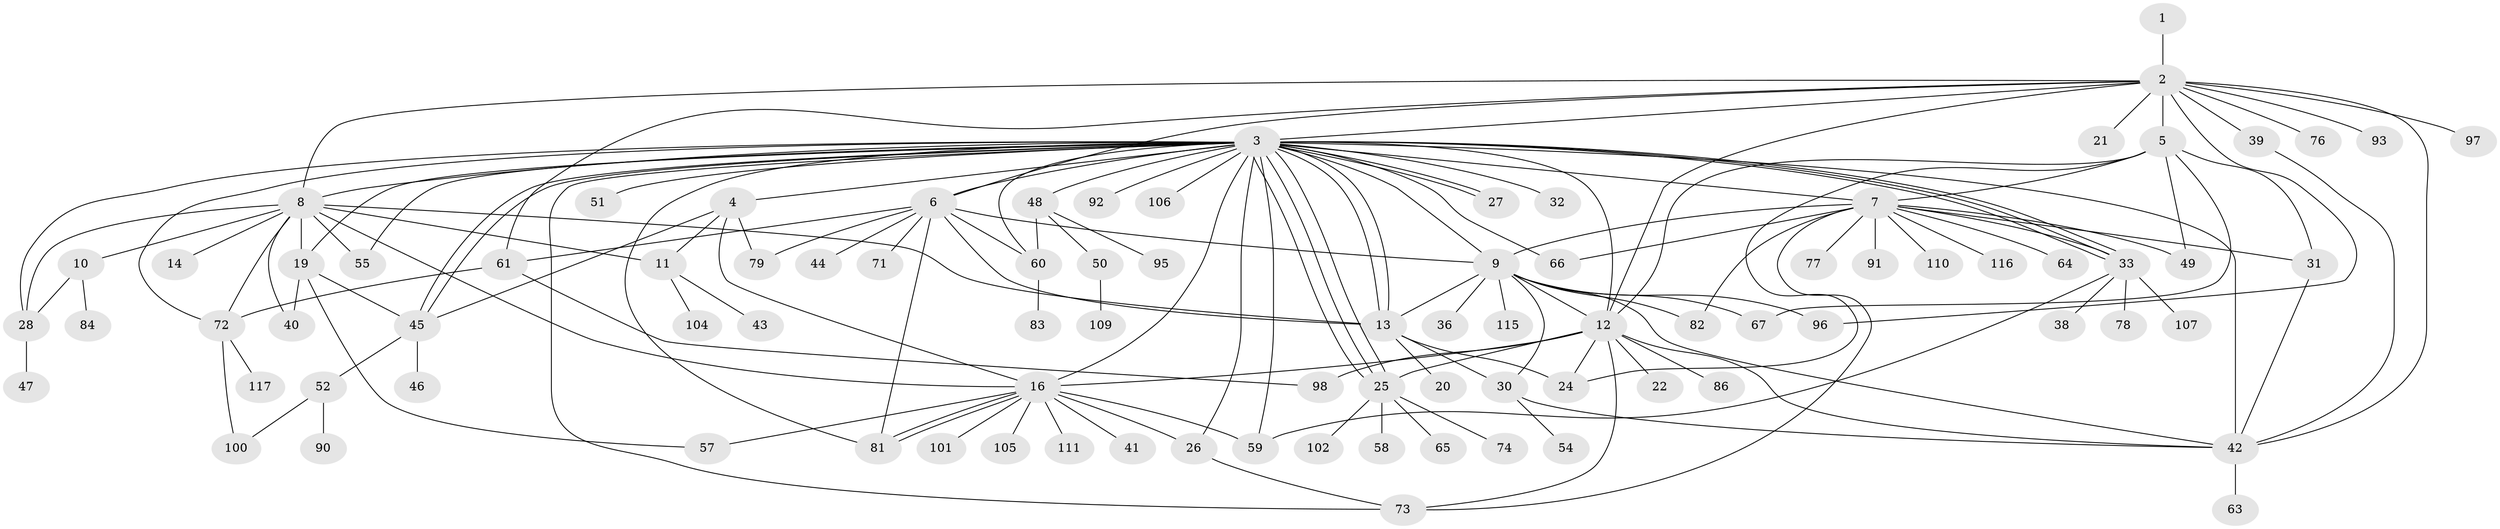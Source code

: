 // original degree distribution, {1: 0.4358974358974359, 14: 0.008547008547008548, 42: 0.008547008547008548, 5: 0.042735042735042736, 9: 0.03418803418803419, 10: 0.017094017094017096, 12: 0.008547008547008548, 11: 0.008547008547008548, 3: 0.11965811965811966, 2: 0.18803418803418803, 6: 0.042735042735042736, 4: 0.06837606837606838, 13: 0.008547008547008548, 8: 0.008547008547008548}
// Generated by graph-tools (version 1.1) at 2025/11/02/27/25 16:11:14]
// undirected, 90 vertices, 153 edges
graph export_dot {
graph [start="1"]
  node [color=gray90,style=filled];
  1;
  2 [super="+62"];
  3 [super="+75"];
  4 [super="+69"];
  5 [super="+70"];
  6 [super="+56"];
  7 [super="+18"];
  8 [super="+17"];
  9 [super="+53"];
  10 [super="+89"];
  11 [super="+15"];
  12 [super="+37"];
  13 [super="+23"];
  14;
  16 [super="+34"];
  19 [super="+29"];
  20;
  21;
  22;
  24;
  25 [super="+35"];
  26 [super="+94"];
  27;
  28;
  30;
  31;
  32;
  33 [super="+108"];
  36;
  38;
  39;
  40;
  41;
  42;
  43;
  44;
  45;
  46;
  47;
  48 [super="+87"];
  49;
  50 [super="+68"];
  51;
  52;
  54;
  55;
  57;
  58;
  59;
  60;
  61 [super="+114"];
  63 [super="+88"];
  64;
  65;
  66 [super="+85"];
  67;
  71;
  72 [super="+99"];
  73;
  74;
  76;
  77;
  78;
  79 [super="+80"];
  81;
  82 [super="+103"];
  83;
  84;
  86;
  90 [super="+113"];
  91;
  92;
  93;
  95;
  96;
  97;
  98 [super="+112"];
  100;
  101;
  102;
  104;
  105;
  106;
  107;
  109;
  110;
  111;
  115;
  116;
  117;
  1 -- 2;
  2 -- 3;
  2 -- 5;
  2 -- 6;
  2 -- 12;
  2 -- 21;
  2 -- 39;
  2 -- 42;
  2 -- 61;
  2 -- 76;
  2 -- 93;
  2 -- 96;
  2 -- 8;
  2 -- 97;
  3 -- 4 [weight=2];
  3 -- 6;
  3 -- 7 [weight=2];
  3 -- 8;
  3 -- 13 [weight=3];
  3 -- 13;
  3 -- 16 [weight=2];
  3 -- 19 [weight=2];
  3 -- 25 [weight=2];
  3 -- 25;
  3 -- 25;
  3 -- 26 [weight=2];
  3 -- 27;
  3 -- 27;
  3 -- 28;
  3 -- 32;
  3 -- 33;
  3 -- 33;
  3 -- 33;
  3 -- 42;
  3 -- 45;
  3 -- 45;
  3 -- 48;
  3 -- 51;
  3 -- 55;
  3 -- 59;
  3 -- 60;
  3 -- 72;
  3 -- 73;
  3 -- 92;
  3 -- 106;
  3 -- 81;
  3 -- 12;
  3 -- 9;
  3 -- 66;
  4 -- 11;
  4 -- 45;
  4 -- 16;
  4 -- 79;
  5 -- 7;
  5 -- 24;
  5 -- 31;
  5 -- 49;
  5 -- 67;
  5 -- 12;
  6 -- 9;
  6 -- 44;
  6 -- 60;
  6 -- 71;
  6 -- 79;
  6 -- 81;
  6 -- 13;
  6 -- 61;
  7 -- 31;
  7 -- 49;
  7 -- 66;
  7 -- 73;
  7 -- 77;
  7 -- 82;
  7 -- 110;
  7 -- 116;
  7 -- 64;
  7 -- 33;
  7 -- 91;
  7 -- 9;
  8 -- 10;
  8 -- 13;
  8 -- 14;
  8 -- 16;
  8 -- 40;
  8 -- 55;
  8 -- 72;
  8 -- 28;
  8 -- 11;
  8 -- 19;
  9 -- 12;
  9 -- 36;
  9 -- 42;
  9 -- 67;
  9 -- 82;
  9 -- 115;
  9 -- 96;
  9 -- 30;
  9 -- 13;
  10 -- 84;
  10 -- 28;
  11 -- 43;
  11 -- 104;
  12 -- 16;
  12 -- 22;
  12 -- 86;
  12 -- 73;
  12 -- 98;
  12 -- 24;
  12 -- 25;
  12 -- 42;
  13 -- 20;
  13 -- 30;
  13 -- 24;
  16 -- 41;
  16 -- 57;
  16 -- 59;
  16 -- 81;
  16 -- 81;
  16 -- 101;
  16 -- 105;
  16 -- 111;
  16 -- 26;
  19 -- 57;
  19 -- 40;
  19 -- 45;
  25 -- 58;
  25 -- 65;
  25 -- 74;
  25 -- 102;
  26 -- 73;
  28 -- 47;
  30 -- 42;
  30 -- 54;
  31 -- 42;
  33 -- 38;
  33 -- 59;
  33 -- 78;
  33 -- 107;
  39 -- 42;
  42 -- 63;
  45 -- 46;
  45 -- 52;
  48 -- 50;
  48 -- 60;
  48 -- 95;
  50 -- 109;
  52 -- 90;
  52 -- 100;
  60 -- 83;
  61 -- 72;
  61 -- 98;
  72 -- 100;
  72 -- 117;
}
